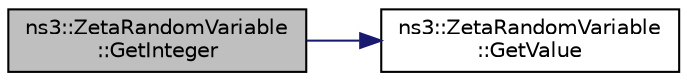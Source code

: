 digraph "ns3::ZetaRandomVariable::GetInteger"
{
 // LATEX_PDF_SIZE
  edge [fontname="Helvetica",fontsize="10",labelfontname="Helvetica",labelfontsize="10"];
  node [fontname="Helvetica",fontsize="10",shape=record];
  rankdir="LR";
  Node1 [label="ns3::ZetaRandomVariable\l::GetInteger",height=0.2,width=0.4,color="black", fillcolor="grey75", style="filled", fontcolor="black",tooltip="Returns a random unsigned integer from a zeta distribution with the current alpha."];
  Node1 -> Node2 [color="midnightblue",fontsize="10",style="solid",fontname="Helvetica"];
  Node2 [label="ns3::ZetaRandomVariable\l::GetValue",height=0.2,width=0.4,color="black", fillcolor="white", style="filled",URL="$classns3_1_1_zeta_random_variable.html#aaebcf45aaadc58780727287d98779d2f",tooltip="Returns a random double from a zeta distribution with the current alpha."];
}
